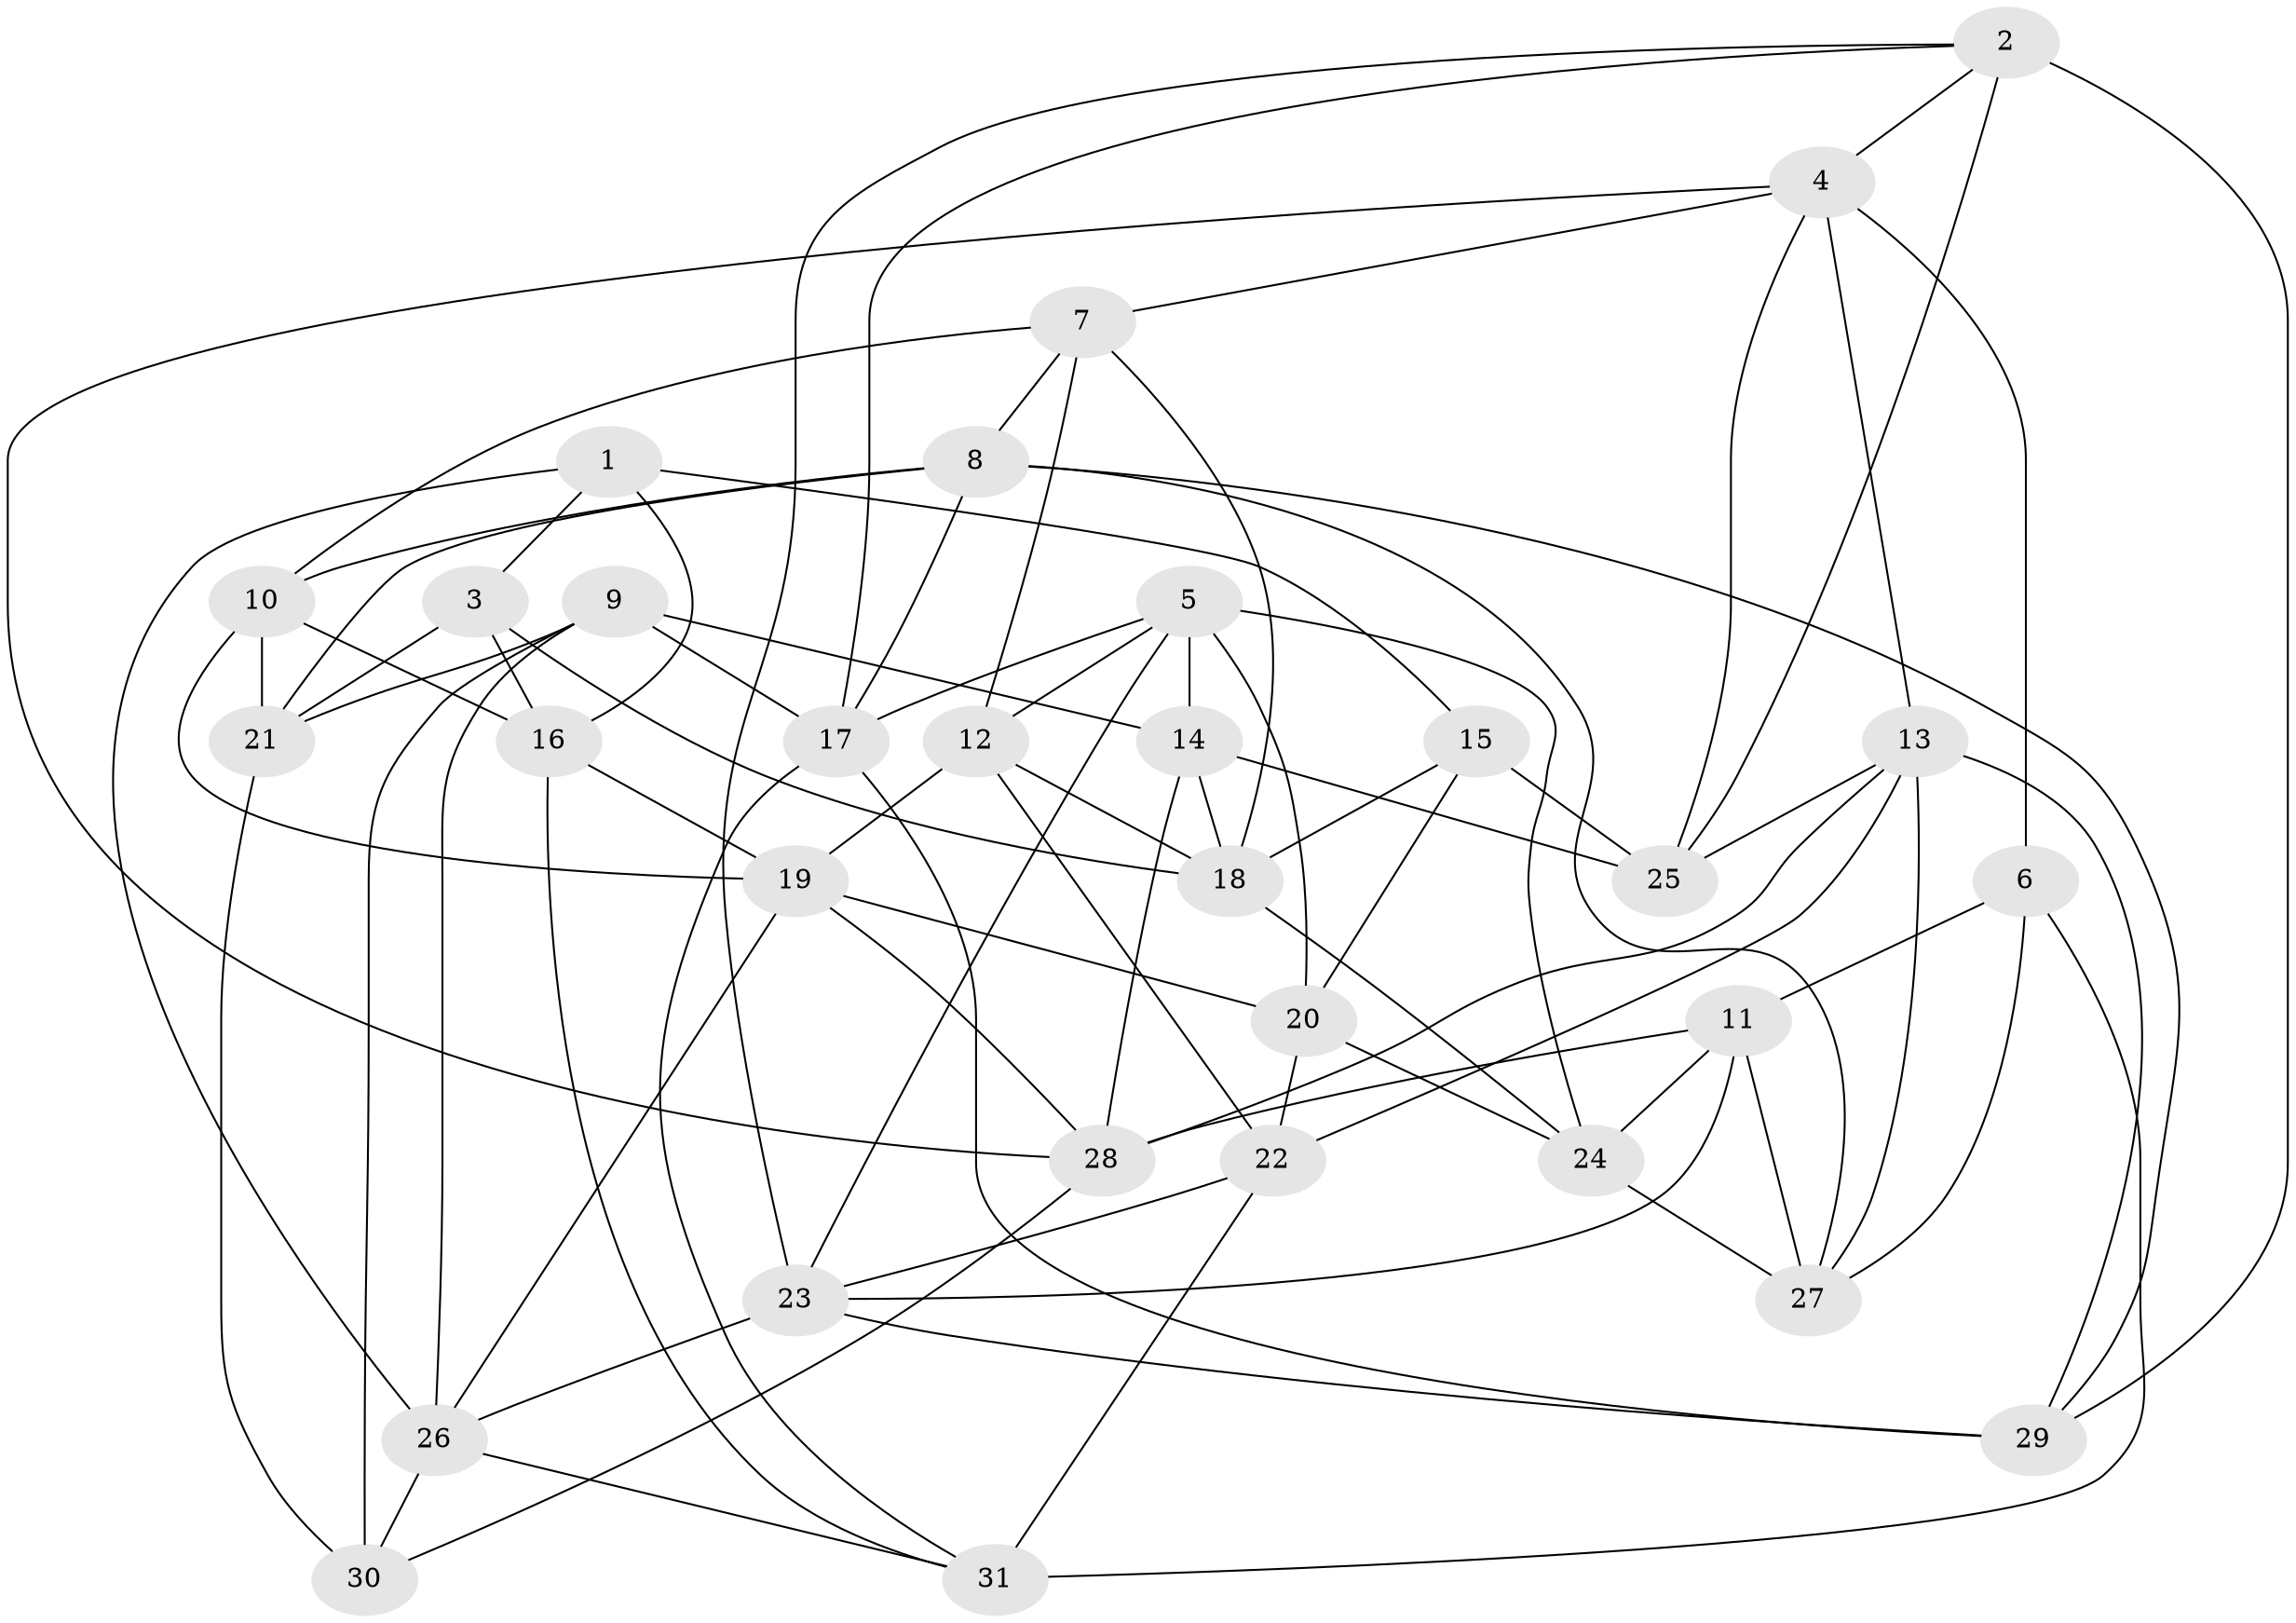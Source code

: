 // original degree distribution, {4: 1.0}
// Generated by graph-tools (version 1.1) at 2025/02/03/09/25 03:02:54]
// undirected, 31 vertices, 80 edges
graph export_dot {
graph [start="1"]
  node [color=gray90,style=filled];
  1;
  2;
  3;
  4;
  5;
  6;
  7;
  8;
  9;
  10;
  11;
  12;
  13;
  14;
  15;
  16;
  17;
  18;
  19;
  20;
  21;
  22;
  23;
  24;
  25;
  26;
  27;
  28;
  29;
  30;
  31;
  1 -- 3 [weight=2.0];
  1 -- 15 [weight=2.0];
  1 -- 16 [weight=1.0];
  1 -- 26 [weight=1.0];
  2 -- 4 [weight=1.0];
  2 -- 17 [weight=1.0];
  2 -- 23 [weight=1.0];
  2 -- 25 [weight=1.0];
  2 -- 29 [weight=2.0];
  3 -- 16 [weight=2.0];
  3 -- 18 [weight=1.0];
  3 -- 21 [weight=1.0];
  4 -- 6 [weight=1.0];
  4 -- 7 [weight=1.0];
  4 -- 13 [weight=1.0];
  4 -- 25 [weight=1.0];
  4 -- 28 [weight=1.0];
  5 -- 12 [weight=1.0];
  5 -- 14 [weight=1.0];
  5 -- 17 [weight=1.0];
  5 -- 20 [weight=1.0];
  5 -- 23 [weight=1.0];
  5 -- 24 [weight=1.0];
  6 -- 11 [weight=2.0];
  6 -- 27 [weight=1.0];
  6 -- 31 [weight=2.0];
  7 -- 8 [weight=1.0];
  7 -- 10 [weight=1.0];
  7 -- 12 [weight=2.0];
  7 -- 18 [weight=1.0];
  8 -- 10 [weight=1.0];
  8 -- 17 [weight=1.0];
  8 -- 21 [weight=1.0];
  8 -- 27 [weight=1.0];
  8 -- 29 [weight=1.0];
  9 -- 14 [weight=2.0];
  9 -- 17 [weight=1.0];
  9 -- 21 [weight=1.0];
  9 -- 26 [weight=1.0];
  9 -- 30 [weight=1.0];
  10 -- 16 [weight=1.0];
  10 -- 19 [weight=1.0];
  10 -- 21 [weight=2.0];
  11 -- 23 [weight=1.0];
  11 -- 24 [weight=1.0];
  11 -- 27 [weight=1.0];
  11 -- 28 [weight=1.0];
  12 -- 18 [weight=1.0];
  12 -- 19 [weight=1.0];
  12 -- 22 [weight=1.0];
  13 -- 22 [weight=1.0];
  13 -- 25 [weight=1.0];
  13 -- 27 [weight=1.0];
  13 -- 28 [weight=1.0];
  13 -- 29 [weight=1.0];
  14 -- 18 [weight=1.0];
  14 -- 25 [weight=1.0];
  14 -- 28 [weight=1.0];
  15 -- 18 [weight=1.0];
  15 -- 20 [weight=1.0];
  15 -- 25 [weight=2.0];
  16 -- 19 [weight=1.0];
  16 -- 31 [weight=1.0];
  17 -- 29 [weight=1.0];
  17 -- 31 [weight=1.0];
  18 -- 24 [weight=1.0];
  19 -- 20 [weight=1.0];
  19 -- 26 [weight=1.0];
  19 -- 28 [weight=1.0];
  20 -- 22 [weight=2.0];
  20 -- 24 [weight=1.0];
  21 -- 30 [weight=1.0];
  22 -- 23 [weight=1.0];
  22 -- 31 [weight=1.0];
  23 -- 26 [weight=1.0];
  23 -- 29 [weight=1.0];
  24 -- 27 [weight=2.0];
  26 -- 30 [weight=1.0];
  26 -- 31 [weight=1.0];
  28 -- 30 [weight=1.0];
}
